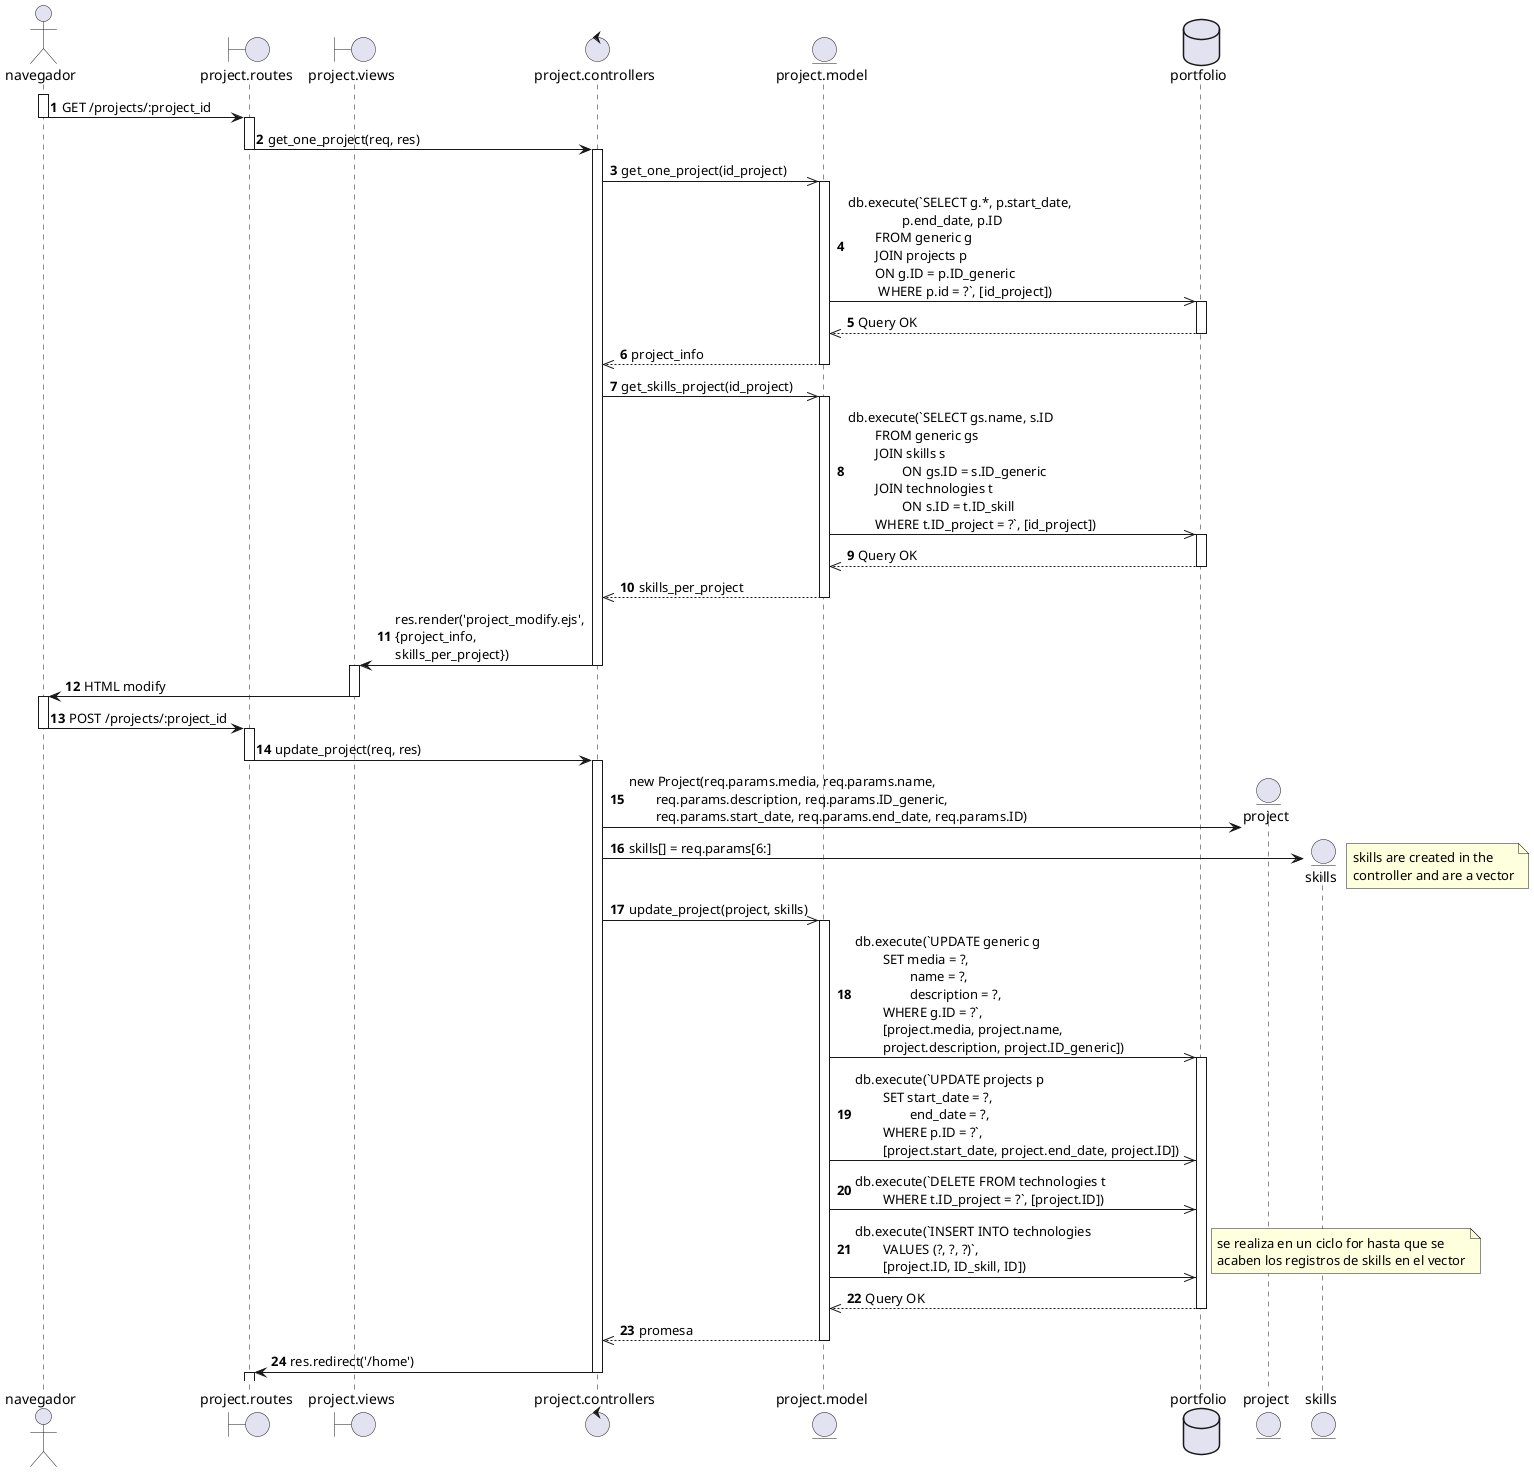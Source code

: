@startuml

actor navegador as nav
boundary "project.routes" as routes
boundary "project.views" as view
control "project.controllers" as controller
entity "project.model" as model
database portfolio as db   
autonumber

activate nav
nav -> routes: GET /projects/:project_id
deactivate nav

activate routes
routes -> controller: get_one_project(req, res)
deactivate routes

activate controller
controller ->> model: get_one_project(id_project)

activate model
model ->> db: db.execute(`SELECT g.*, p.start_date, \n\t\tp.end_date, p.ID \n\tFROM generic g \n\tJOIN projects p \n\tON g.ID = p.ID_generic \n\t WHERE p.id = ?`, [id_project])

activate db
db -->> model: Query OK
deactivate db

model -->> controller: project_info
deactivate model

controller ->> model: get_skills_project(id_project)
activate model
model ->> db: db.execute(`SELECT gs.name, s.ID \n\tFROM generic gs \n\tJOIN skills s \n\t\tON gs.ID = s.ID_generic \n\tJOIN technologies t \n\t\tON s.ID = t.ID_skill \n\tWHERE t.ID_project = ?`, [id_project])

activate db
db -->> model: Query OK
deactivate db

model -->> controller: skills_per_project
deactivate model

controller -> view: res.render('project_modify.ejs',  \n{project_info, \nskills_per_project})
deactivate controller

activate view
view -> nav: HTML modify
deactivate view

activate nav
nav -> routes: POST /projects/:project_id
deactivate nav

activate routes 
routes -> controller: update_project(req, res)
deactivate routes

activate controller 
create entity project
controller -> project: new Project(req.params.media, req.params.name, \n\treq.params.description, req.params.ID_generic, \n\treq.params.start_date, req.params.end_date, req.params.ID)

create entity skills
controller -> skills: skills[] = req.params[6:]
note right: skills are created in the \ncontroller and are a vector

controller ->> model: update_project(project, skills)

activate model
model ->> db: db.execute(`UPDATE generic g \n\tSET media = ?, \n\t\tname = ?, \n\t\tdescription = ?, \n\tWHERE g.ID = ?`, \n\t[project.media, project.name, \n\tproject.description, project.ID_generic])
activate db
model ->> db: db.execute(`UPDATE projects p \n\tSET start_date = ?, \n\t\tend_date = ?, \n\tWHERE p.ID = ?`, \n\t[project.start_date, project.end_date, project.ID])
model ->> db: db.execute(`DELETE FROM technologies t \n\tWHERE t.ID_project = ?`, [project.ID])
model ->> db: db.execute(`INSERT INTO technologies \n\tVALUES (?, ?, ?)`, \n\t[project.ID, ID_skill, ID])
note right: se realiza en un ciclo for hasta que se \nacaben los registros de skills en el vector

db -->> model: Query OK
deactivate db

model -->> controller: promesa
deactivate model
controller -> routes: res.redirect('/home')
deactivate controller
activate routes

@enduml